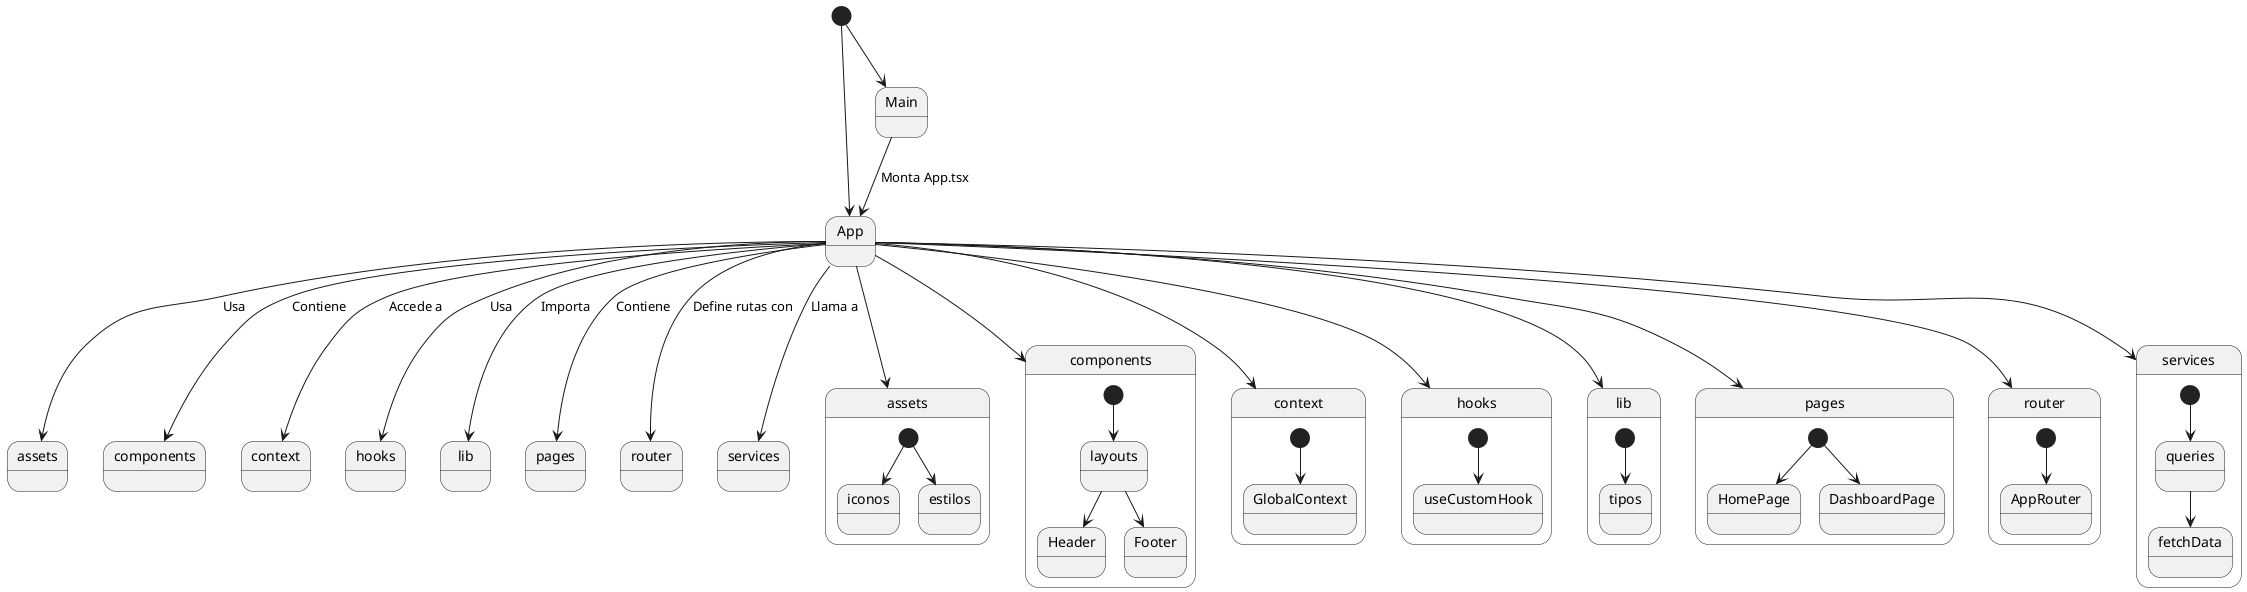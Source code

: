 @startuml ReactFolderStructure

[*] --> App
[*] --> Main

App --> assets : Usa
App --> components : Contiene
App --> context : Accede a
App --> hooks : Usa
App --> lib : Importa
App --> pages : Contiene
App --> router : Define rutas con
App --> services : Llama a

Main --> App : Monta App.tsx

state "assets" as Assets {
    [*] --> iconos
    [*] --> estilos
}

state "components" as Components {
    [*] --> layouts
    layouts --> Header
    layouts --> Footer
}

state "context" as Context {
    [*] --> GlobalContext
}

state "hooks" as Hooks {
    [*] --> useCustomHook
}

state "lib" as Lib {
    [*] --> tipos
}

state "pages" as Pages {
    [*] --> HomePage
    [*] --> DashboardPage
}

state "router" as Router {
    [*] --> AppRouter
}

state "services" as Services {
    [*] --> queries
    queries --> fetchData
}

App --> Assets
App --> Components
App --> Context
App --> Hooks
App --> Lib
App --> Pages
App --> Router
App --> Services

@enduml
